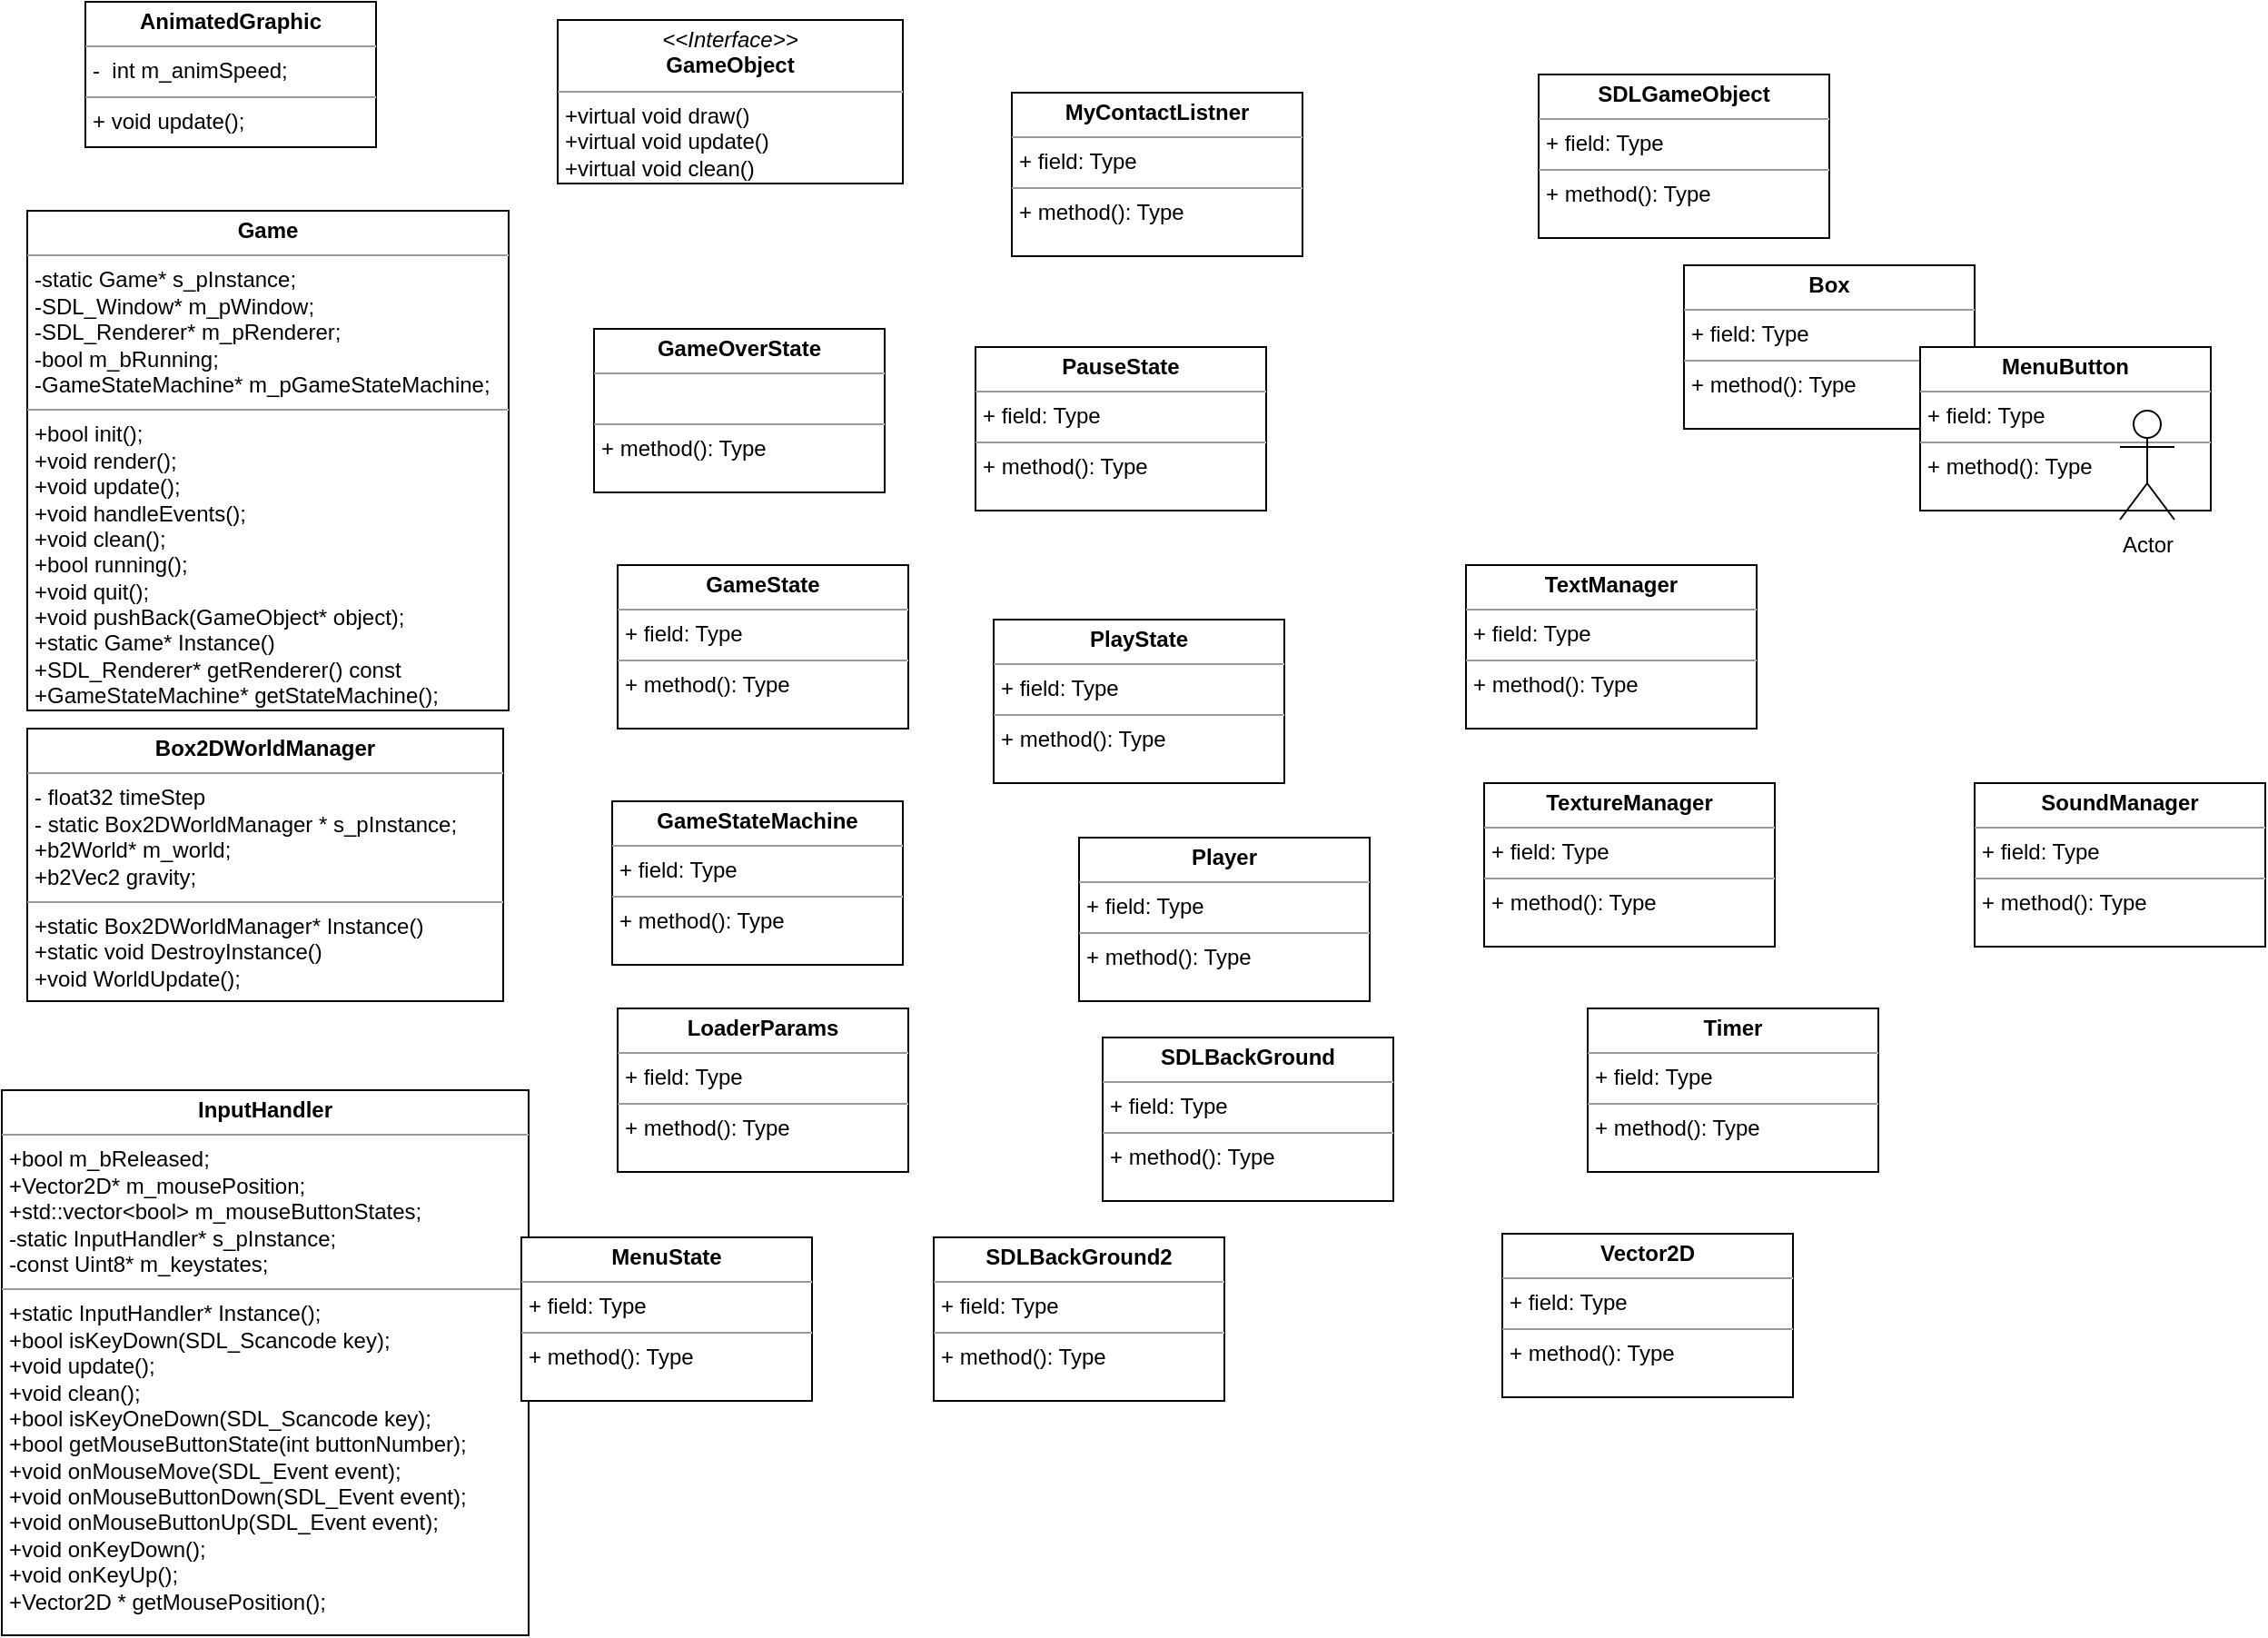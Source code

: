 <mxfile version="12.3.8" type="github" pages="1"><diagram id="AcE2g9L_wBTHrvg1SY6X" name="Page-1"><mxGraphModel dx="2062" dy="1105" grid="1" gridSize="10" guides="1" tooltips="1" connect="1" arrows="1" fold="1" page="1" pageScale="1" pageWidth="827" pageHeight="1169" math="0" shadow="0"><root><mxCell id="0"/><mxCell id="1" parent="0"/><mxCell id="7LfNAylzukNieHIQTrFr-1" value="&lt;p style=&quot;margin: 0px ; margin-top: 4px ; text-align: center&quot;&gt;&lt;b&gt;Game&lt;/b&gt;&lt;/p&gt;&lt;hr size=&quot;1&quot;&gt;&lt;p style=&quot;margin: 0px ; margin-left: 4px&quot;&gt;-static Game* s_pInstance;&lt;/p&gt;&lt;p style=&quot;margin: 0px ; margin-left: 4px&quot;&gt;-SDL_Window* m_pWindow;&lt;/p&gt;&lt;p style=&quot;margin: 0px ; margin-left: 4px&quot;&gt;-SDL_Renderer* m_pRenderer;&lt;/p&gt;&lt;p style=&quot;margin: 0px ; margin-left: 4px&quot;&gt;-bool m_bRunning;&lt;/p&gt;&lt;p style=&quot;margin: 0px ; margin-left: 4px&quot;&gt;-GameStateMachine* m_pGameStateMachine;&lt;/p&gt;&lt;hr size=&quot;1&quot;&gt;&lt;p style=&quot;margin: 0px 0px 0px 4px&quot;&gt;+bool init();&lt;/p&gt;&lt;p style=&quot;margin: 0px 0px 0px 4px&quot;&gt;+void render();&lt;/p&gt;&lt;p style=&quot;margin: 0px 0px 0px 4px&quot;&gt;+void update();&lt;/p&gt;&lt;p style=&quot;margin: 0px 0px 0px 4px&quot;&gt;+void handleEvents();&lt;/p&gt;&lt;p style=&quot;margin: 0px 0px 0px 4px&quot;&gt;+void clean();&lt;/p&gt;&lt;p style=&quot;margin: 0px 0px 0px 4px&quot;&gt;+bool running();&lt;/p&gt;&lt;p style=&quot;margin: 0px 0px 0px 4px&quot;&gt;+void quit();&lt;/p&gt;&lt;p style=&quot;margin: 0px 0px 0px 4px&quot;&gt;+void pushBack(GameObject* object);&lt;/p&gt;&lt;p style=&quot;margin: 0px 0px 0px 4px&quot;&gt;+static Game* Instance()&lt;/p&gt;&lt;p style=&quot;margin: 0px 0px 0px 4px&quot;&gt;+SDL_Renderer* getRenderer() const&lt;/p&gt;&lt;p style=&quot;margin: 0px 0px 0px 4px&quot;&gt;+GameStateMachine* getStateMachine();&lt;/p&gt;" style="verticalAlign=top;align=left;overflow=fill;fontSize=12;fontFamily=Helvetica;html=1;" vertex="1" parent="1"><mxGeometry x="88" y="145" width="265" height="275" as="geometry"/></mxCell><mxCell id="7LfNAylzukNieHIQTrFr-2" value="&lt;p style=&quot;margin: 0px ; margin-top: 4px ; text-align: center&quot;&gt;&lt;b&gt;AnimatedGraphic&lt;/b&gt;&lt;/p&gt;&lt;hr size=&quot;1&quot;&gt;&lt;p style=&quot;margin: 0px ; margin-left: 4px&quot;&gt;-&amp;nbsp; int m_animSpeed;&lt;/p&gt;&lt;hr size=&quot;1&quot;&gt;&lt;p style=&quot;margin: 0px ; margin-left: 4px&quot;&gt;&lt;span&gt;+ void update();&lt;/span&gt;&lt;br&gt;&lt;/p&gt;" style="verticalAlign=top;align=left;overflow=fill;fontSize=12;fontFamily=Helvetica;html=1;" vertex="1" parent="1"><mxGeometry x="120" y="30" width="160" height="80" as="geometry"/></mxCell><mxCell id="7LfNAylzukNieHIQTrFr-3" value="&lt;p style=&quot;margin: 0px ; margin-top: 4px ; text-align: center&quot;&gt;&lt;b&gt;Box&lt;/b&gt;&lt;/p&gt;&lt;hr size=&quot;1&quot;&gt;&lt;p style=&quot;margin: 0px ; margin-left: 4px&quot;&gt;+ field: Type&lt;/p&gt;&lt;hr size=&quot;1&quot;&gt;&lt;p style=&quot;margin: 0px ; margin-left: 4px&quot;&gt;+ method(): Type&lt;/p&gt;" style="verticalAlign=top;align=left;overflow=fill;fontSize=12;fontFamily=Helvetica;html=1;" vertex="1" parent="1"><mxGeometry x="1000" y="175" width="160" height="90" as="geometry"/></mxCell><mxCell id="7LfNAylzukNieHIQTrFr-4" value="&lt;p style=&quot;margin: 0px ; margin-top: 4px ; text-align: center&quot;&gt;&lt;b&gt;Box2DWorldManager&lt;/b&gt;&lt;/p&gt;&lt;hr size=&quot;1&quot;&gt;&lt;p style=&quot;margin: 0px 0px 0px 4px&quot;&gt;- float32 timeStep&lt;/p&gt;&lt;p style=&quot;margin: 0px 0px 0px 4px&quot;&gt;-&amp;nbsp;static Box2DWorldManager * s_pInstance;&lt;/p&gt;&lt;p style=&quot;margin: 0px 0px 0px 4px&quot;&gt;+b2World* m_world;&lt;/p&gt;&lt;p style=&quot;margin: 0px 0px 0px 4px&quot;&gt;&lt;/p&gt;&lt;p style=&quot;margin: 0px 0px 0px 4px&quot;&gt;+b2Vec2 gravity;&lt;/p&gt;&lt;hr size=&quot;1&quot;&gt;&lt;p style=&quot;margin: 0px ; margin-left: 4px&quot;&gt;+static Box2DWorldManager* Instance()&lt;/p&gt;&lt;p style=&quot;margin: 0px ; margin-left: 4px&quot;&gt;+static void DestroyInstance()&lt;br&gt;&lt;/p&gt;&lt;p style=&quot;margin: 0px ; margin-left: 4px&quot;&gt;+void WorldUpdate();&lt;br&gt;&lt;/p&gt;" style="verticalAlign=top;align=left;overflow=fill;fontSize=12;fontFamily=Helvetica;html=1;" vertex="1" parent="1"><mxGeometry x="88" y="430" width="262" height="150" as="geometry"/></mxCell><mxCell id="7LfNAylzukNieHIQTrFr-8" value="&lt;p style=&quot;margin: 0px ; margin-top: 4px ; text-align: center&quot;&gt;&lt;b&gt;GameOverState&lt;/b&gt;&lt;/p&gt;&lt;hr size=&quot;1&quot;&gt;&lt;p style=&quot;margin: 0px ; margin-left: 4px&quot;&gt;&lt;br&gt;&lt;/p&gt;&lt;hr size=&quot;1&quot;&gt;&lt;p style=&quot;margin: 0px ; margin-left: 4px&quot;&gt;+ method(): Type&lt;/p&gt;" style="verticalAlign=top;align=left;overflow=fill;fontSize=12;fontFamily=Helvetica;html=1;" vertex="1" parent="1"><mxGeometry x="400" y="210" width="160" height="90" as="geometry"/></mxCell><mxCell id="7LfNAylzukNieHIQTrFr-9" value="&lt;p style=&quot;margin: 0px ; margin-top: 4px ; text-align: center&quot;&gt;&lt;b&gt;GameState&lt;/b&gt;&lt;/p&gt;&lt;hr size=&quot;1&quot;&gt;&lt;p style=&quot;margin: 0px ; margin-left: 4px&quot;&gt;+ field: Type&lt;/p&gt;&lt;hr size=&quot;1&quot;&gt;&lt;p style=&quot;margin: 0px ; margin-left: 4px&quot;&gt;+ method(): Type&lt;/p&gt;" style="verticalAlign=top;align=left;overflow=fill;fontSize=12;fontFamily=Helvetica;html=1;" vertex="1" parent="1"><mxGeometry x="413" y="340" width="160" height="90" as="geometry"/></mxCell><mxCell id="7LfNAylzukNieHIQTrFr-10" value="&lt;p style=&quot;margin: 0px ; margin-top: 4px ; text-align: center&quot;&gt;&lt;b&gt;GameStateMachine&lt;/b&gt;&lt;/p&gt;&lt;hr size=&quot;1&quot;&gt;&lt;p style=&quot;margin: 0px ; margin-left: 4px&quot;&gt;+ field: Type&lt;/p&gt;&lt;hr size=&quot;1&quot;&gt;&lt;p style=&quot;margin: 0px ; margin-left: 4px&quot;&gt;+ method(): Type&lt;/p&gt;" style="verticalAlign=top;align=left;overflow=fill;fontSize=12;fontFamily=Helvetica;html=1;" vertex="1" parent="1"><mxGeometry x="410" y="470" width="160" height="90" as="geometry"/></mxCell><mxCell id="7LfNAylzukNieHIQTrFr-11" value="&lt;p style=&quot;margin: 0px ; margin-top: 4px ; text-align: center&quot;&gt;&lt;b&gt;InputHandler&lt;/b&gt;&lt;/p&gt;&lt;hr size=&quot;1&quot;&gt;&lt;p style=&quot;margin: 0px ; margin-left: 4px&quot;&gt;+bool m_bReleased;&lt;/p&gt;&lt;p style=&quot;margin: 0px ; margin-left: 4px&quot;&gt;+Vector2D* m_mousePosition;&lt;/p&gt;&lt;p style=&quot;margin: 0px ; margin-left: 4px&quot;&gt;+std::vector&amp;lt;bool&amp;gt; m_mouseButtonStates;&lt;/p&gt;&lt;p style=&quot;margin: 0px ; margin-left: 4px&quot;&gt;-static InputHandler* s_pInstance;&lt;/p&gt;&lt;p style=&quot;margin: 0px ; margin-left: 4px&quot;&gt;-const Uint8* m_keystates;&lt;/p&gt;&lt;hr size=&quot;1&quot;&gt;&lt;p style=&quot;margin: 0px ; margin-left: 4px&quot;&gt;+static InputHandler* Instance();&lt;/p&gt;&lt;p style=&quot;margin: 0px ; margin-left: 4px&quot;&gt;+bool isKeyDown(SDL_Scancode key);&lt;/p&gt;&lt;p style=&quot;margin: 0px ; margin-left: 4px&quot;&gt;+void update();&lt;/p&gt;&lt;p style=&quot;margin: 0px ; margin-left: 4px&quot;&gt;+void clean();&lt;/p&gt;&lt;p style=&quot;margin: 0px ; margin-left: 4px&quot;&gt;+bool isKeyOneDown(SDL_Scancode key);&lt;/p&gt;&lt;p style=&quot;margin: 0px ; margin-left: 4px&quot;&gt;+bool getMouseButtonState(int buttonNumber);&lt;/p&gt;&lt;p style=&quot;margin: 0px ; margin-left: 4px&quot;&gt;+void onMouseMove(SDL_Event event);&lt;/p&gt;&lt;p style=&quot;margin: 0px ; margin-left: 4px&quot;&gt;+void onMouseButtonDown(SDL_Event event);&lt;/p&gt;&lt;p style=&quot;margin: 0px ; margin-left: 4px&quot;&gt;+void onMouseButtonUp(SDL_Event event);&lt;/p&gt;&lt;p style=&quot;margin: 0px ; margin-left: 4px&quot;&gt;+void onKeyDown();&lt;/p&gt;&lt;p style=&quot;margin: 0px ; margin-left: 4px&quot;&gt;+void onKeyUp();&lt;/p&gt;&lt;p style=&quot;margin: 0px ; margin-left: 4px&quot;&gt;+Vector2D * getMousePosition();&lt;/p&gt;" style="verticalAlign=top;align=left;overflow=fill;fontSize=12;fontFamily=Helvetica;html=1;" vertex="1" parent="1"><mxGeometry x="74" y="629" width="290" height="300" as="geometry"/></mxCell><mxCell id="7LfNAylzukNieHIQTrFr-12" value="&lt;p style=&quot;margin: 0px ; margin-top: 4px ; text-align: center&quot;&gt;&lt;b&gt;LoaderParams&lt;/b&gt;&lt;/p&gt;&lt;hr size=&quot;1&quot;&gt;&lt;p style=&quot;margin: 0px ; margin-left: 4px&quot;&gt;+ field: Type&lt;/p&gt;&lt;hr size=&quot;1&quot;&gt;&lt;p style=&quot;margin: 0px ; margin-left: 4px&quot;&gt;+ method(): Type&lt;/p&gt;" style="verticalAlign=top;align=left;overflow=fill;fontSize=12;fontFamily=Helvetica;html=1;" vertex="1" parent="1"><mxGeometry x="413" y="584" width="160" height="90" as="geometry"/></mxCell><mxCell id="7LfNAylzukNieHIQTrFr-13" value="&lt;p style=&quot;margin: 0px ; margin-top: 4px ; text-align: center&quot;&gt;&lt;b&gt;MenuButton&lt;/b&gt;&lt;/p&gt;&lt;hr size=&quot;1&quot;&gt;&lt;p style=&quot;margin: 0px ; margin-left: 4px&quot;&gt;+ field: Type&lt;/p&gt;&lt;hr size=&quot;1&quot;&gt;&lt;p style=&quot;margin: 0px ; margin-left: 4px&quot;&gt;+ method(): Type&lt;/p&gt;" style="verticalAlign=top;align=left;overflow=fill;fontSize=12;fontFamily=Helvetica;html=1;" vertex="1" parent="1"><mxGeometry x="1130" y="220" width="160" height="90" as="geometry"/></mxCell><mxCell id="7LfNAylzukNieHIQTrFr-14" value="&lt;p style=&quot;margin: 0px ; margin-top: 4px ; text-align: center&quot;&gt;&lt;b&gt;MenuState&lt;/b&gt;&lt;/p&gt;&lt;hr size=&quot;1&quot;&gt;&lt;p style=&quot;margin: 0px ; margin-left: 4px&quot;&gt;+ field: Type&lt;/p&gt;&lt;hr size=&quot;1&quot;&gt;&lt;p style=&quot;margin: 0px ; margin-left: 4px&quot;&gt;+ method(): Type&lt;/p&gt;" style="verticalAlign=top;align=left;overflow=fill;fontSize=12;fontFamily=Helvetica;html=1;" vertex="1" parent="1"><mxGeometry x="360" y="710" width="160" height="90" as="geometry"/></mxCell><mxCell id="7LfNAylzukNieHIQTrFr-15" value="&lt;p style=&quot;margin: 0px ; margin-top: 4px ; text-align: center&quot;&gt;&lt;b&gt;MyContactListner&lt;/b&gt;&lt;/p&gt;&lt;hr size=&quot;1&quot;&gt;&lt;p style=&quot;margin: 0px ; margin-left: 4px&quot;&gt;+ field: Type&lt;/p&gt;&lt;hr size=&quot;1&quot;&gt;&lt;p style=&quot;margin: 0px ; margin-left: 4px&quot;&gt;+ method(): Type&lt;/p&gt;" style="verticalAlign=top;align=left;overflow=fill;fontSize=12;fontFamily=Helvetica;html=1;" vertex="1" parent="1"><mxGeometry x="630" y="80" width="160" height="90" as="geometry"/></mxCell><mxCell id="7LfNAylzukNieHIQTrFr-16" value="&lt;p style=&quot;margin: 0px ; margin-top: 4px ; text-align: center&quot;&gt;&lt;b&gt;PauseState&lt;/b&gt;&lt;/p&gt;&lt;hr size=&quot;1&quot;&gt;&lt;p style=&quot;margin: 0px ; margin-left: 4px&quot;&gt;+ field: Type&lt;/p&gt;&lt;hr size=&quot;1&quot;&gt;&lt;p style=&quot;margin: 0px ; margin-left: 4px&quot;&gt;+ method(): Type&lt;/p&gt;" style="verticalAlign=top;align=left;overflow=fill;fontSize=12;fontFamily=Helvetica;html=1;" vertex="1" parent="1"><mxGeometry x="610" y="220" width="160" height="90" as="geometry"/></mxCell><mxCell id="7LfNAylzukNieHIQTrFr-17" value="&lt;p style=&quot;margin: 0px ; margin-top: 4px ; text-align: center&quot;&gt;&lt;b&gt;PlayState&lt;/b&gt;&lt;/p&gt;&lt;hr size=&quot;1&quot;&gt;&lt;p style=&quot;margin: 0px ; margin-left: 4px&quot;&gt;+ field: Type&lt;/p&gt;&lt;hr size=&quot;1&quot;&gt;&lt;p style=&quot;margin: 0px ; margin-left: 4px&quot;&gt;+ method(): Type&lt;/p&gt;" style="verticalAlign=top;align=left;overflow=fill;fontSize=12;fontFamily=Helvetica;html=1;" vertex="1" parent="1"><mxGeometry x="620" y="370" width="160" height="90" as="geometry"/></mxCell><mxCell id="7LfNAylzukNieHIQTrFr-18" value="&lt;p style=&quot;margin: 0px ; margin-top: 4px ; text-align: center&quot;&gt;&lt;b&gt;Player&lt;/b&gt;&lt;/p&gt;&lt;hr size=&quot;1&quot;&gt;&lt;p style=&quot;margin: 0px ; margin-left: 4px&quot;&gt;+ field: Type&lt;/p&gt;&lt;hr size=&quot;1&quot;&gt;&lt;p style=&quot;margin: 0px ; margin-left: 4px&quot;&gt;+ method(): Type&lt;/p&gt;" style="verticalAlign=top;align=left;overflow=fill;fontSize=12;fontFamily=Helvetica;html=1;" vertex="1" parent="1"><mxGeometry x="667" y="490" width="160" height="90" as="geometry"/></mxCell><mxCell id="7LfNAylzukNieHIQTrFr-19" value="&lt;p style=&quot;margin: 0px ; margin-top: 4px ; text-align: center&quot;&gt;&lt;b&gt;SDLBackGround&lt;/b&gt;&lt;/p&gt;&lt;hr size=&quot;1&quot;&gt;&lt;p style=&quot;margin: 0px ; margin-left: 4px&quot;&gt;+ field: Type&lt;/p&gt;&lt;hr size=&quot;1&quot;&gt;&lt;p style=&quot;margin: 0px ; margin-left: 4px&quot;&gt;+ method(): Type&lt;/p&gt;" style="verticalAlign=top;align=left;overflow=fill;fontSize=12;fontFamily=Helvetica;html=1;" vertex="1" parent="1"><mxGeometry x="680" y="600" width="160" height="90" as="geometry"/></mxCell><mxCell id="7LfNAylzukNieHIQTrFr-20" value="&lt;p style=&quot;margin: 0px ; margin-top: 4px ; text-align: center&quot;&gt;&lt;b&gt;SDLBackGround2&lt;/b&gt;&lt;/p&gt;&lt;hr size=&quot;1&quot;&gt;&lt;p style=&quot;margin: 0px ; margin-left: 4px&quot;&gt;+ field: Type&lt;/p&gt;&lt;hr size=&quot;1&quot;&gt;&lt;p style=&quot;margin: 0px ; margin-left: 4px&quot;&gt;+ method(): Type&lt;/p&gt;" style="verticalAlign=top;align=left;overflow=fill;fontSize=12;fontFamily=Helvetica;html=1;" vertex="1" parent="1"><mxGeometry x="587" y="710" width="160" height="90" as="geometry"/></mxCell><mxCell id="7LfNAylzukNieHIQTrFr-21" value="&lt;p style=&quot;margin: 0px ; margin-top: 4px ; text-align: center&quot;&gt;&lt;b&gt;SDLGameObject&lt;/b&gt;&lt;/p&gt;&lt;hr size=&quot;1&quot;&gt;&lt;p style=&quot;margin: 0px ; margin-left: 4px&quot;&gt;+ field: Type&lt;/p&gt;&lt;hr size=&quot;1&quot;&gt;&lt;p style=&quot;margin: 0px ; margin-left: 4px&quot;&gt;+ method(): Type&lt;/p&gt;" style="verticalAlign=top;align=left;overflow=fill;fontSize=12;fontFamily=Helvetica;html=1;" vertex="1" parent="1"><mxGeometry x="920" y="70" width="160" height="90" as="geometry"/></mxCell><mxCell id="7LfNAylzukNieHIQTrFr-22" value="&lt;p style=&quot;margin: 0px ; margin-top: 4px ; text-align: center&quot;&gt;&lt;b&gt;SoundManager&lt;/b&gt;&lt;/p&gt;&lt;hr size=&quot;1&quot;&gt;&lt;p style=&quot;margin: 0px ; margin-left: 4px&quot;&gt;+ field: Type&lt;/p&gt;&lt;hr size=&quot;1&quot;&gt;&lt;p style=&quot;margin: 0px ; margin-left: 4px&quot;&gt;+ method(): Type&lt;/p&gt;" style="verticalAlign=top;align=left;overflow=fill;fontSize=12;fontFamily=Helvetica;html=1;" vertex="1" parent="1"><mxGeometry x="1160" y="460" width="160" height="90" as="geometry"/></mxCell><mxCell id="7LfNAylzukNieHIQTrFr-23" value="&lt;p style=&quot;margin: 0px ; margin-top: 4px ; text-align: center&quot;&gt;&lt;b&gt;TextManager&lt;/b&gt;&lt;/p&gt;&lt;hr size=&quot;1&quot;&gt;&lt;p style=&quot;margin: 0px ; margin-left: 4px&quot;&gt;+ field: Type&lt;/p&gt;&lt;hr size=&quot;1&quot;&gt;&lt;p style=&quot;margin: 0px ; margin-left: 4px&quot;&gt;+ method(): Type&lt;/p&gt;" style="verticalAlign=top;align=left;overflow=fill;fontSize=12;fontFamily=Helvetica;html=1;" vertex="1" parent="1"><mxGeometry x="880" y="340" width="160" height="90" as="geometry"/></mxCell><mxCell id="7LfNAylzukNieHIQTrFr-24" value="&lt;p style=&quot;margin: 0px ; margin-top: 4px ; text-align: center&quot;&gt;&lt;b&gt;TextureManager&lt;/b&gt;&lt;/p&gt;&lt;hr size=&quot;1&quot;&gt;&lt;p style=&quot;margin: 0px ; margin-left: 4px&quot;&gt;+ field: Type&lt;/p&gt;&lt;hr size=&quot;1&quot;&gt;&lt;p style=&quot;margin: 0px ; margin-left: 4px&quot;&gt;+ method(): Type&lt;/p&gt;" style="verticalAlign=top;align=left;overflow=fill;fontSize=12;fontFamily=Helvetica;html=1;" vertex="1" parent="1"><mxGeometry x="890" y="460" width="160" height="90" as="geometry"/></mxCell><mxCell id="7LfNAylzukNieHIQTrFr-25" value="&lt;p style=&quot;margin: 0px ; margin-top: 4px ; text-align: center&quot;&gt;&lt;b&gt;Timer&lt;/b&gt;&lt;/p&gt;&lt;hr size=&quot;1&quot;&gt;&lt;p style=&quot;margin: 0px ; margin-left: 4px&quot;&gt;+ field: Type&lt;/p&gt;&lt;hr size=&quot;1&quot;&gt;&lt;p style=&quot;margin: 0px ; margin-left: 4px&quot;&gt;+ method(): Type&lt;/p&gt;" style="verticalAlign=top;align=left;overflow=fill;fontSize=12;fontFamily=Helvetica;html=1;" vertex="1" parent="1"><mxGeometry x="947" y="584" width="160" height="90" as="geometry"/></mxCell><mxCell id="7LfNAylzukNieHIQTrFr-26" value="&lt;p style=&quot;margin: 0px ; margin-top: 4px ; text-align: center&quot;&gt;&lt;b&gt;Vector2D&lt;/b&gt;&lt;/p&gt;&lt;hr size=&quot;1&quot;&gt;&lt;p style=&quot;margin: 0px ; margin-left: 4px&quot;&gt;+ field: Type&lt;/p&gt;&lt;hr size=&quot;1&quot;&gt;&lt;p style=&quot;margin: 0px ; margin-left: 4px&quot;&gt;+ method(): Type&lt;/p&gt;" style="verticalAlign=top;align=left;overflow=fill;fontSize=12;fontFamily=Helvetica;html=1;" vertex="1" parent="1"><mxGeometry x="900" y="708" width="160" height="90" as="geometry"/></mxCell><mxCell id="7LfNAylzukNieHIQTrFr-28" value="Actor" style="shape=umlActor;verticalLabelPosition=bottom;labelBackgroundColor=#ffffff;verticalAlign=top;html=1;" vertex="1" parent="1"><mxGeometry x="1240" y="255" width="30" height="60" as="geometry"/></mxCell><mxCell id="7LfNAylzukNieHIQTrFr-29" value="&lt;p style=&quot;margin: 0px ; margin-top: 4px ; text-align: center&quot;&gt;&lt;i&gt;&amp;lt;&amp;lt;Interface&amp;gt;&amp;gt;&lt;/i&gt;&lt;br&gt;&lt;b&gt;GameObject&lt;/b&gt;&lt;/p&gt;&lt;hr size=&quot;1&quot;&gt;&lt;p style=&quot;margin: 0px 0px 0px 4px&quot;&gt;+virtual void draw()&lt;/p&gt;&lt;p style=&quot;margin: 0px 0px 0px 4px&quot;&gt;+virtual void update()&amp;nbsp;&lt;/p&gt;&lt;p style=&quot;margin: 0px 0px 0px 4px&quot;&gt;+virtual void clean()&lt;/p&gt;" style="verticalAlign=top;align=left;overflow=fill;fontSize=12;fontFamily=Helvetica;html=1;" vertex="1" parent="1"><mxGeometry x="380" y="40" width="190" height="90" as="geometry"/></mxCell></root></mxGraphModel></diagram></mxfile>